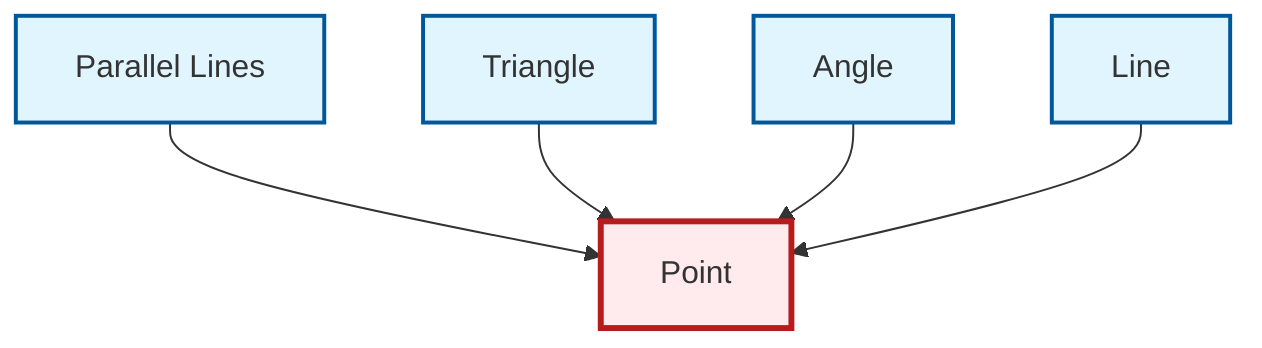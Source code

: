 graph TD
    classDef definition fill:#e1f5fe,stroke:#01579b,stroke-width:2px
    classDef theorem fill:#f3e5f5,stroke:#4a148c,stroke-width:2px
    classDef axiom fill:#fff3e0,stroke:#e65100,stroke-width:2px
    classDef example fill:#e8f5e9,stroke:#1b5e20,stroke-width:2px
    classDef current fill:#ffebee,stroke:#b71c1c,stroke-width:3px
    def-parallel["Parallel Lines"]:::definition
    def-triangle["Triangle"]:::definition
    def-angle["Angle"]:::definition
    def-line["Line"]:::definition
    def-point["Point"]:::definition
    def-parallel --> def-point
    def-triangle --> def-point
    def-angle --> def-point
    def-line --> def-point
    class def-point current